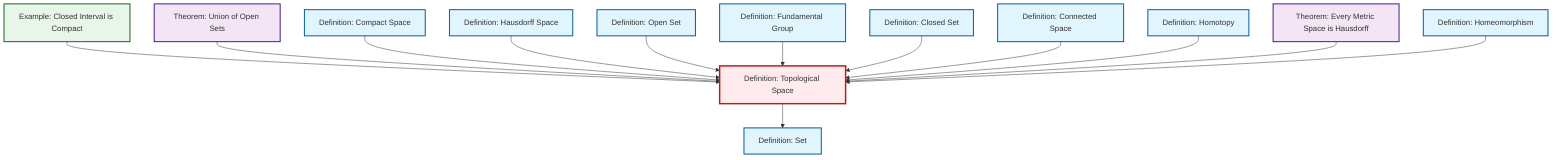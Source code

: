 graph TD
    classDef definition fill:#e1f5fe,stroke:#01579b,stroke-width:2px
    classDef theorem fill:#f3e5f5,stroke:#4a148c,stroke-width:2px
    classDef axiom fill:#fff3e0,stroke:#e65100,stroke-width:2px
    classDef example fill:#e8f5e9,stroke:#1b5e20,stroke-width:2px
    classDef current fill:#ffebee,stroke:#b71c1c,stroke-width:3px
    def-homeomorphism["Definition: Homeomorphism"]:::definition
    thm-metric-hausdorff["Theorem: Every Metric Space is Hausdorff"]:::theorem
    ex-closed-interval-compact["Example: Closed Interval is Compact"]:::example
    def-closed-set["Definition: Closed Set"]:::definition
    def-open-set["Definition: Open Set"]:::definition
    def-homotopy["Definition: Homotopy"]:::definition
    thm-union-open-sets["Theorem: Union of Open Sets"]:::theorem
    def-fundamental-group["Definition: Fundamental Group"]:::definition
    def-set["Definition: Set"]:::definition
    def-hausdorff["Definition: Hausdorff Space"]:::definition
    def-compact["Definition: Compact Space"]:::definition
    def-topological-space["Definition: Topological Space"]:::definition
    def-connected["Definition: Connected Space"]:::definition
    ex-closed-interval-compact --> def-topological-space
    thm-union-open-sets --> def-topological-space
    def-topological-space --> def-set
    def-compact --> def-topological-space
    def-hausdorff --> def-topological-space
    def-open-set --> def-topological-space
    def-fundamental-group --> def-topological-space
    def-closed-set --> def-topological-space
    def-connected --> def-topological-space
    def-homotopy --> def-topological-space
    thm-metric-hausdorff --> def-topological-space
    def-homeomorphism --> def-topological-space
    class def-topological-space current